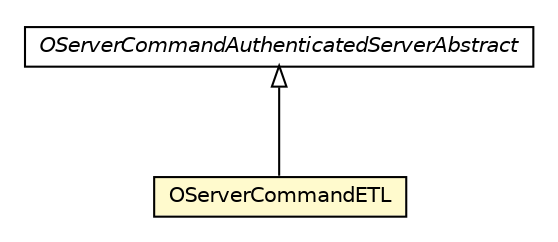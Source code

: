 #!/usr/local/bin/dot
#
# Class diagram 
# Generated by UMLGraph version R5_6-24-gf6e263 (http://www.umlgraph.org/)
#

digraph G {
	edge [fontname="Helvetica",fontsize=10,labelfontname="Helvetica",labelfontsize=10];
	node [fontname="Helvetica",fontsize=10,shape=plaintext];
	nodesep=0.25;
	ranksep=0.5;
	// com.orientechnologies.orient.server.network.protocol.http.command.OServerCommandAuthenticatedServerAbstract
	c6792241 [label=<<table title="com.orientechnologies.orient.server.network.protocol.http.command.OServerCommandAuthenticatedServerAbstract" border="0" cellborder="1" cellspacing="0" cellpadding="2" port="p" href="../../server/network/protocol/http/command/OServerCommandAuthenticatedServerAbstract.html">
		<tr><td><table border="0" cellspacing="0" cellpadding="1">
<tr><td align="center" balign="center"><font face="Helvetica-Oblique"> OServerCommandAuthenticatedServerAbstract </font></td></tr>
		</table></td></tr>
		</table>>, URL="../../server/network/protocol/http/command/OServerCommandAuthenticatedServerAbstract.html", fontname="Helvetica", fontcolor="black", fontsize=10.0];
	// com.orientechnologies.orient.etl.http.OServerCommandETL
	c6792646 [label=<<table title="com.orientechnologies.orient.etl.http.OServerCommandETL" border="0" cellborder="1" cellspacing="0" cellpadding="2" port="p" bgcolor="lemonChiffon" href="./OServerCommandETL.html">
		<tr><td><table border="0" cellspacing="0" cellpadding="1">
<tr><td align="center" balign="center"> OServerCommandETL </td></tr>
		</table></td></tr>
		</table>>, URL="./OServerCommandETL.html", fontname="Helvetica", fontcolor="black", fontsize=10.0];
	//com.orientechnologies.orient.etl.http.OServerCommandETL extends com.orientechnologies.orient.server.network.protocol.http.command.OServerCommandAuthenticatedServerAbstract
	c6792241:p -> c6792646:p [dir=back,arrowtail=empty];
}

